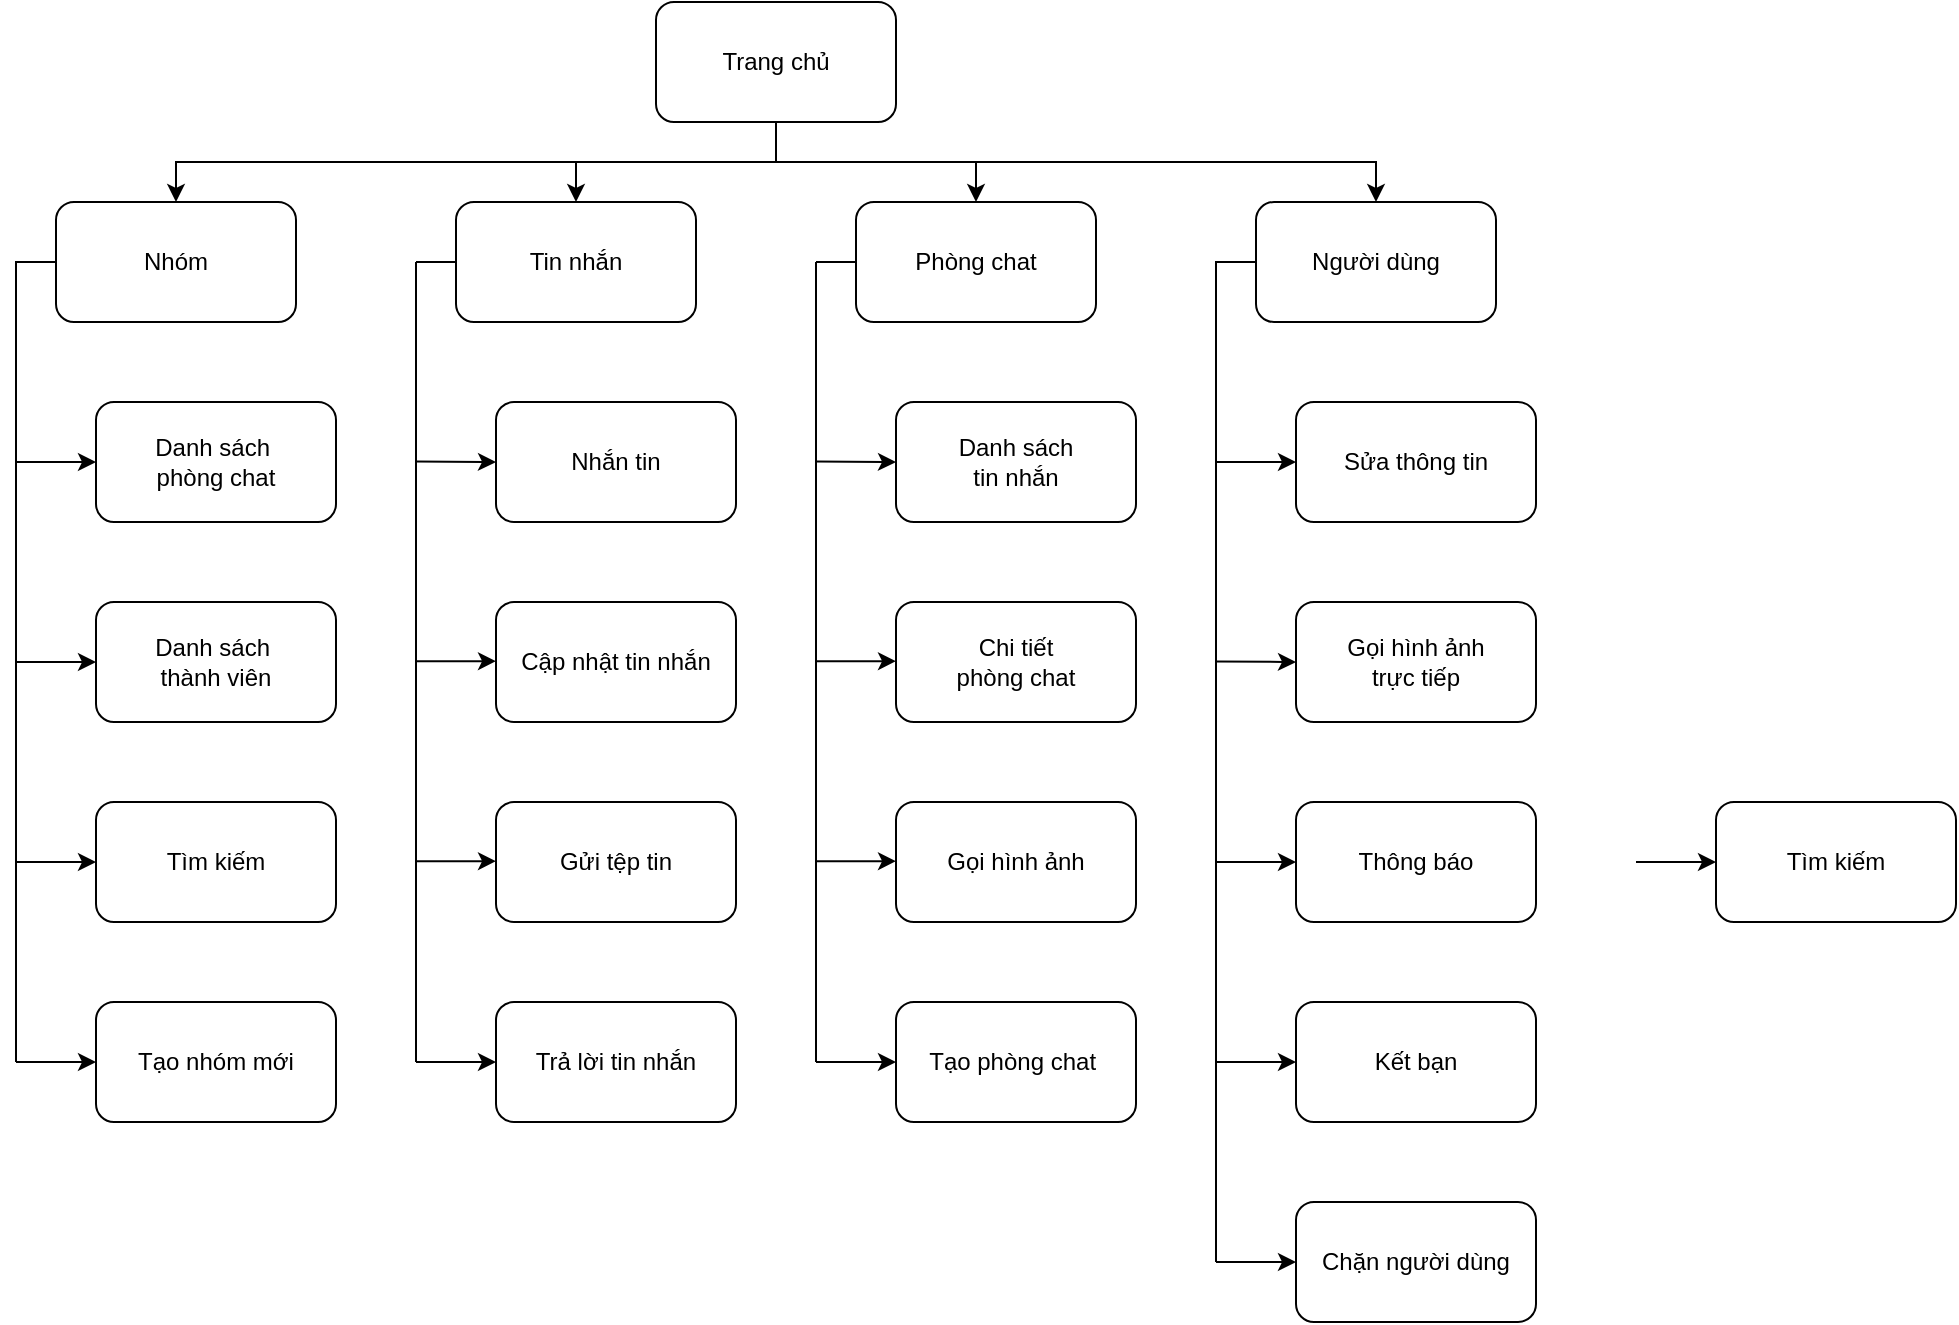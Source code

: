 <mxfile version="24.4.13" type="github">
  <diagram name="Page-1" id="QAyeYL_2XTEEAl_Yq65o">
    <mxGraphModel dx="2046" dy="618" grid="1" gridSize="10" guides="1" tooltips="1" connect="1" arrows="1" fold="1" page="1" pageScale="1" pageWidth="850" pageHeight="1100" math="0" shadow="0">
      <root>
        <mxCell id="0" />
        <mxCell id="1" parent="0" />
        <mxCell id="ZNNkebnjid4M2mQt33GQ-3" value="" style="edgeStyle=orthogonalEdgeStyle;rounded=0;orthogonalLoop=1;jettySize=auto;html=1;exitX=0.5;exitY=1;exitDx=0;exitDy=0;" edge="1" parent="1" source="ZNNkebnjid4M2mQt33GQ-1" target="ZNNkebnjid4M2mQt33GQ-2">
          <mxGeometry relative="1" as="geometry">
            <mxPoint x="175" y="180" as="sourcePoint" />
          </mxGeometry>
        </mxCell>
        <mxCell id="ZNNkebnjid4M2mQt33GQ-11" value="" style="edgeStyle=orthogonalEdgeStyle;rounded=0;orthogonalLoop=1;jettySize=auto;html=1;" edge="1" parent="1" source="ZNNkebnjid4M2mQt33GQ-1" target="ZNNkebnjid4M2mQt33GQ-10">
          <mxGeometry relative="1" as="geometry" />
        </mxCell>
        <mxCell id="ZNNkebnjid4M2mQt33GQ-13" value="" style="edgeStyle=orthogonalEdgeStyle;rounded=0;orthogonalLoop=1;jettySize=auto;html=1;exitX=0.5;exitY=1;exitDx=0;exitDy=0;" edge="1" parent="1" source="ZNNkebnjid4M2mQt33GQ-1" target="ZNNkebnjid4M2mQt33GQ-12">
          <mxGeometry relative="1" as="geometry">
            <mxPoint x="60" y="110" as="sourcePoint" />
          </mxGeometry>
        </mxCell>
        <mxCell id="ZNNkebnjid4M2mQt33GQ-65" style="edgeStyle=orthogonalEdgeStyle;rounded=0;orthogonalLoop=1;jettySize=auto;html=1;" edge="1" parent="1" source="ZNNkebnjid4M2mQt33GQ-1" target="ZNNkebnjid4M2mQt33GQ-54">
          <mxGeometry relative="1" as="geometry" />
        </mxCell>
        <mxCell id="ZNNkebnjid4M2mQt33GQ-1" value="Trang chủ" style="rounded=1;whiteSpace=wrap;html=1;" vertex="1" parent="1">
          <mxGeometry x="120" y="80" width="120" height="60" as="geometry" />
        </mxCell>
        <mxCell id="ZNNkebnjid4M2mQt33GQ-8" value="" style="edgeStyle=orthogonalEdgeStyle;rounded=0;orthogonalLoop=1;jettySize=auto;html=1;exitX=0;exitY=0.5;exitDx=0;exitDy=0;entryX=0;entryY=0.5;entryDx=0;entryDy=0;" edge="1" parent="1" source="ZNNkebnjid4M2mQt33GQ-2" target="ZNNkebnjid4M2mQt33GQ-7">
          <mxGeometry relative="1" as="geometry" />
        </mxCell>
        <mxCell id="ZNNkebnjid4M2mQt33GQ-2" value="Người dùng" style="rounded=1;whiteSpace=wrap;html=1;" vertex="1" parent="1">
          <mxGeometry x="420" y="180" width="120" height="60" as="geometry" />
        </mxCell>
        <mxCell id="ZNNkebnjid4M2mQt33GQ-7" value="Sửa thông tin" style="whiteSpace=wrap;html=1;rounded=1;" vertex="1" parent="1">
          <mxGeometry x="440" y="280" width="120" height="60" as="geometry" />
        </mxCell>
        <mxCell id="ZNNkebnjid4M2mQt33GQ-10" value="Phòng chat" style="rounded=1;whiteSpace=wrap;html=1;" vertex="1" parent="1">
          <mxGeometry x="220" y="180" width="120" height="60" as="geometry" />
        </mxCell>
        <mxCell id="ZNNkebnjid4M2mQt33GQ-12" value="Nhóm" style="rounded=1;whiteSpace=wrap;html=1;" vertex="1" parent="1">
          <mxGeometry x="-180" y="180" width="120" height="60" as="geometry" />
        </mxCell>
        <mxCell id="ZNNkebnjid4M2mQt33GQ-14" value="" style="edgeStyle=orthogonalEdgeStyle;rounded=0;orthogonalLoop=1;jettySize=auto;html=1;exitX=0;exitY=0.5;exitDx=0;exitDy=0;entryX=0;entryY=0.5;entryDx=0;entryDy=0;" edge="1" parent="1" target="ZNNkebnjid4M2mQt33GQ-15" source="ZNNkebnjid4M2mQt33GQ-12">
          <mxGeometry relative="1" as="geometry">
            <mxPoint x="-210" y="220" as="sourcePoint" />
          </mxGeometry>
        </mxCell>
        <mxCell id="ZNNkebnjid4M2mQt33GQ-15" value="Danh sách&amp;nbsp;&lt;div&gt;phòng chat&lt;/div&gt;" style="whiteSpace=wrap;html=1;rounded=1;" vertex="1" parent="1">
          <mxGeometry x="-160" y="280" width="120" height="60" as="geometry" />
        </mxCell>
        <mxCell id="ZNNkebnjid4M2mQt33GQ-16" value="" style="edgeStyle=orthogonalEdgeStyle;rounded=0;orthogonalLoop=1;jettySize=auto;html=1;entryX=0;entryY=0.5;entryDx=0;entryDy=0;" edge="1" parent="1" target="ZNNkebnjid4M2mQt33GQ-17" source="ZNNkebnjid4M2mQt33GQ-12">
          <mxGeometry relative="1" as="geometry">
            <mxPoint x="-180" y="290" as="sourcePoint" />
            <Array as="points">
              <mxPoint x="-200" y="210" />
              <mxPoint x="-200" y="410" />
            </Array>
          </mxGeometry>
        </mxCell>
        <mxCell id="ZNNkebnjid4M2mQt33GQ-17" value="Danh sách&amp;nbsp;&lt;div&gt;thành viên&lt;/div&gt;" style="whiteSpace=wrap;html=1;rounded=1;" vertex="1" parent="1">
          <mxGeometry x="-160" y="380" width="120" height="60" as="geometry" />
        </mxCell>
        <mxCell id="ZNNkebnjid4M2mQt33GQ-19" value="Danh sách&lt;div&gt;tin nhắn&lt;/div&gt;" style="whiteSpace=wrap;html=1;rounded=1;" vertex="1" parent="1">
          <mxGeometry x="240" y="280" width="120" height="60" as="geometry" />
        </mxCell>
        <mxCell id="ZNNkebnjid4M2mQt33GQ-21" value="Chi tiết&lt;div&gt;phòng chat&lt;/div&gt;" style="whiteSpace=wrap;html=1;rounded=1;" vertex="1" parent="1">
          <mxGeometry x="240" y="380" width="120" height="60" as="geometry" />
        </mxCell>
        <mxCell id="ZNNkebnjid4M2mQt33GQ-23" value="Gọi hình ảnh" style="whiteSpace=wrap;html=1;rounded=1;" vertex="1" parent="1">
          <mxGeometry x="240" y="480" width="120" height="60" as="geometry" />
        </mxCell>
        <mxCell id="ZNNkebnjid4M2mQt33GQ-27" value="" style="endArrow=none;html=1;rounded=0;" edge="1" parent="1">
          <mxGeometry width="50" height="50" relative="1" as="geometry">
            <mxPoint x="400" y="710" as="sourcePoint" />
            <mxPoint x="400" y="210" as="targetPoint" />
          </mxGeometry>
        </mxCell>
        <mxCell id="ZNNkebnjid4M2mQt33GQ-28" value="" style="endArrow=classic;html=1;rounded=0;entryX=0;entryY=0.5;entryDx=0;entryDy=0;" edge="1" parent="1" target="ZNNkebnjid4M2mQt33GQ-29">
          <mxGeometry width="50" height="50" relative="1" as="geometry">
            <mxPoint x="400" y="409.76" as="sourcePoint" />
            <mxPoint x="420" y="409.76" as="targetPoint" />
          </mxGeometry>
        </mxCell>
        <mxCell id="ZNNkebnjid4M2mQt33GQ-29" value="Gọi hình ảnh&lt;div&gt;trực tiếp&lt;/div&gt;" style="whiteSpace=wrap;html=1;rounded=1;" vertex="1" parent="1">
          <mxGeometry x="440" y="380" width="120" height="60" as="geometry" />
        </mxCell>
        <mxCell id="ZNNkebnjid4M2mQt33GQ-30" value="" style="endArrow=classic;html=1;rounded=0;entryX=0;entryY=0.5;entryDx=0;entryDy=0;" edge="1" parent="1">
          <mxGeometry width="50" height="50" relative="1" as="geometry">
            <mxPoint x="200" y="309.76" as="sourcePoint" />
            <mxPoint x="240" y="310" as="targetPoint" />
          </mxGeometry>
        </mxCell>
        <mxCell id="ZNNkebnjid4M2mQt33GQ-31" value="" style="endArrow=none;html=1;rounded=0;" edge="1" parent="1">
          <mxGeometry width="50" height="50" relative="1" as="geometry">
            <mxPoint x="200" y="610" as="sourcePoint" />
            <mxPoint x="200" y="210" as="targetPoint" />
          </mxGeometry>
        </mxCell>
        <mxCell id="ZNNkebnjid4M2mQt33GQ-32" value="" style="endArrow=classic;html=1;rounded=0;" edge="1" parent="1">
          <mxGeometry width="50" height="50" relative="1" as="geometry">
            <mxPoint x="200" y="509.58" as="sourcePoint" />
            <mxPoint x="240" y="509.58" as="targetPoint" />
          </mxGeometry>
        </mxCell>
        <mxCell id="ZNNkebnjid4M2mQt33GQ-33" value="" style="endArrow=none;html=1;rounded=0;entryX=0;entryY=0.5;entryDx=0;entryDy=0;" edge="1" parent="1" target="ZNNkebnjid4M2mQt33GQ-10">
          <mxGeometry width="50" height="50" relative="1" as="geometry">
            <mxPoint x="200" y="210" as="sourcePoint" />
            <mxPoint x="100" y="320" as="targetPoint" />
          </mxGeometry>
        </mxCell>
        <mxCell id="ZNNkebnjid4M2mQt33GQ-35" value="" style="endArrow=classic;html=1;rounded=0;" edge="1" parent="1">
          <mxGeometry width="50" height="50" relative="1" as="geometry">
            <mxPoint x="200" y="409.58" as="sourcePoint" />
            <mxPoint x="240" y="409.58" as="targetPoint" />
          </mxGeometry>
        </mxCell>
        <mxCell id="ZNNkebnjid4M2mQt33GQ-39" value="" style="endArrow=none;html=1;rounded=0;" edge="1" parent="1">
          <mxGeometry width="50" height="50" relative="1" as="geometry">
            <mxPoint x="-200" y="610" as="sourcePoint" />
            <mxPoint x="-200" y="210" as="targetPoint" />
          </mxGeometry>
        </mxCell>
        <mxCell id="ZNNkebnjid4M2mQt33GQ-40" value="" style="endArrow=classic;html=1;rounded=0;" edge="1" parent="1">
          <mxGeometry width="50" height="50" relative="1" as="geometry">
            <mxPoint x="-200" y="510" as="sourcePoint" />
            <mxPoint x="-160" y="510" as="targetPoint" />
          </mxGeometry>
        </mxCell>
        <mxCell id="ZNNkebnjid4M2mQt33GQ-41" value="Tìm kiếm" style="rounded=1;whiteSpace=wrap;html=1;" vertex="1" parent="1">
          <mxGeometry x="-160" y="480" width="120" height="60" as="geometry" />
        </mxCell>
        <mxCell id="ZNNkebnjid4M2mQt33GQ-42" value="" style="endArrow=classic;html=1;rounded=0;" edge="1" parent="1">
          <mxGeometry width="50" height="50" relative="1" as="geometry">
            <mxPoint x="400" y="510" as="sourcePoint" />
            <mxPoint x="440" y="510" as="targetPoint" />
          </mxGeometry>
        </mxCell>
        <mxCell id="ZNNkebnjid4M2mQt33GQ-43" value="Thông báo" style="rounded=1;whiteSpace=wrap;html=1;" vertex="1" parent="1">
          <mxGeometry x="440" y="480" width="120" height="60" as="geometry" />
        </mxCell>
        <mxCell id="ZNNkebnjid4M2mQt33GQ-44" value="" style="endArrow=classic;html=1;rounded=0;" edge="1" parent="1">
          <mxGeometry width="50" height="50" relative="1" as="geometry">
            <mxPoint x="400" y="610" as="sourcePoint" />
            <mxPoint x="440" y="610" as="targetPoint" />
          </mxGeometry>
        </mxCell>
        <mxCell id="ZNNkebnjid4M2mQt33GQ-45" value="Kết bạn" style="rounded=1;whiteSpace=wrap;html=1;" vertex="1" parent="1">
          <mxGeometry x="440" y="580" width="120" height="60" as="geometry" />
        </mxCell>
        <mxCell id="ZNNkebnjid4M2mQt33GQ-46" value="" style="endArrow=classic;html=1;rounded=0;" edge="1" parent="1">
          <mxGeometry width="50" height="50" relative="1" as="geometry">
            <mxPoint x="-200" y="610" as="sourcePoint" />
            <mxPoint x="-160" y="610" as="targetPoint" />
          </mxGeometry>
        </mxCell>
        <mxCell id="ZNNkebnjid4M2mQt33GQ-47" value="Tạo nhóm mới" style="rounded=1;whiteSpace=wrap;html=1;" vertex="1" parent="1">
          <mxGeometry x="-160" y="580" width="120" height="60" as="geometry" />
        </mxCell>
        <mxCell id="ZNNkebnjid4M2mQt33GQ-48" value="" style="endArrow=classic;html=1;rounded=0;" edge="1" parent="1">
          <mxGeometry width="50" height="50" relative="1" as="geometry">
            <mxPoint x="400" y="710" as="sourcePoint" />
            <mxPoint x="440" y="710" as="targetPoint" />
          </mxGeometry>
        </mxCell>
        <mxCell id="ZNNkebnjid4M2mQt33GQ-49" value="Chặn người dùng" style="rounded=1;whiteSpace=wrap;html=1;" vertex="1" parent="1">
          <mxGeometry x="440" y="680" width="120" height="60" as="geometry" />
        </mxCell>
        <mxCell id="ZNNkebnjid4M2mQt33GQ-50" value="" style="endArrow=classic;html=1;rounded=0;" edge="1" parent="1">
          <mxGeometry width="50" height="50" relative="1" as="geometry">
            <mxPoint x="610" y="510" as="sourcePoint" />
            <mxPoint x="650" y="510" as="targetPoint" />
          </mxGeometry>
        </mxCell>
        <mxCell id="ZNNkebnjid4M2mQt33GQ-51" value="Tìm kiếm" style="rounded=1;whiteSpace=wrap;html=1;" vertex="1" parent="1">
          <mxGeometry x="650" y="480" width="120" height="60" as="geometry" />
        </mxCell>
        <mxCell id="ZNNkebnjid4M2mQt33GQ-52" value="" style="endArrow=classic;html=1;rounded=0;" edge="1" parent="1">
          <mxGeometry width="50" height="50" relative="1" as="geometry">
            <mxPoint x="200" y="610" as="sourcePoint" />
            <mxPoint x="240" y="610" as="targetPoint" />
          </mxGeometry>
        </mxCell>
        <mxCell id="ZNNkebnjid4M2mQt33GQ-53" value="Tạo phòng chat&amp;nbsp;" style="rounded=1;whiteSpace=wrap;html=1;" vertex="1" parent="1">
          <mxGeometry x="240" y="580" width="120" height="60" as="geometry" />
        </mxCell>
        <mxCell id="ZNNkebnjid4M2mQt33GQ-54" value="Tin nhắn" style="rounded=1;whiteSpace=wrap;html=1;" vertex="1" parent="1">
          <mxGeometry x="20" y="180" width="120" height="60" as="geometry" />
        </mxCell>
        <mxCell id="ZNNkebnjid4M2mQt33GQ-55" value="Nhắn tin" style="whiteSpace=wrap;html=1;rounded=1;" vertex="1" parent="1">
          <mxGeometry x="40" y="280" width="120" height="60" as="geometry" />
        </mxCell>
        <mxCell id="ZNNkebnjid4M2mQt33GQ-56" value="Cập nhật tin nhắn" style="whiteSpace=wrap;html=1;rounded=1;" vertex="1" parent="1">
          <mxGeometry x="40" y="380" width="120" height="60" as="geometry" />
        </mxCell>
        <mxCell id="ZNNkebnjid4M2mQt33GQ-57" value="Gửi tệp tin" style="whiteSpace=wrap;html=1;rounded=1;" vertex="1" parent="1">
          <mxGeometry x="40" y="480" width="120" height="60" as="geometry" />
        </mxCell>
        <mxCell id="ZNNkebnjid4M2mQt33GQ-58" value="" style="endArrow=classic;html=1;rounded=0;entryX=0;entryY=0.5;entryDx=0;entryDy=0;" edge="1" parent="1">
          <mxGeometry width="50" height="50" relative="1" as="geometry">
            <mxPoint y="309.76" as="sourcePoint" />
            <mxPoint x="40" y="310" as="targetPoint" />
          </mxGeometry>
        </mxCell>
        <mxCell id="ZNNkebnjid4M2mQt33GQ-59" value="" style="endArrow=none;html=1;rounded=0;" edge="1" parent="1">
          <mxGeometry width="50" height="50" relative="1" as="geometry">
            <mxPoint y="610" as="sourcePoint" />
            <mxPoint y="210" as="targetPoint" />
          </mxGeometry>
        </mxCell>
        <mxCell id="ZNNkebnjid4M2mQt33GQ-60" value="" style="endArrow=classic;html=1;rounded=0;" edge="1" parent="1">
          <mxGeometry width="50" height="50" relative="1" as="geometry">
            <mxPoint y="509.58" as="sourcePoint" />
            <mxPoint x="40" y="509.58" as="targetPoint" />
          </mxGeometry>
        </mxCell>
        <mxCell id="ZNNkebnjid4M2mQt33GQ-61" value="" style="endArrow=none;html=1;rounded=0;entryX=0;entryY=0.5;entryDx=0;entryDy=0;" edge="1" parent="1" target="ZNNkebnjid4M2mQt33GQ-54">
          <mxGeometry width="50" height="50" relative="1" as="geometry">
            <mxPoint y="210" as="sourcePoint" />
            <mxPoint x="-100" y="320" as="targetPoint" />
          </mxGeometry>
        </mxCell>
        <mxCell id="ZNNkebnjid4M2mQt33GQ-62" value="" style="endArrow=classic;html=1;rounded=0;" edge="1" parent="1">
          <mxGeometry width="50" height="50" relative="1" as="geometry">
            <mxPoint y="409.58" as="sourcePoint" />
            <mxPoint x="40" y="409.58" as="targetPoint" />
          </mxGeometry>
        </mxCell>
        <mxCell id="ZNNkebnjid4M2mQt33GQ-63" value="" style="endArrow=classic;html=1;rounded=0;" edge="1" parent="1">
          <mxGeometry width="50" height="50" relative="1" as="geometry">
            <mxPoint y="610" as="sourcePoint" />
            <mxPoint x="40" y="610" as="targetPoint" />
          </mxGeometry>
        </mxCell>
        <mxCell id="ZNNkebnjid4M2mQt33GQ-64" value="Trả lời tin nhắn" style="rounded=1;whiteSpace=wrap;html=1;" vertex="1" parent="1">
          <mxGeometry x="40" y="580" width="120" height="60" as="geometry" />
        </mxCell>
      </root>
    </mxGraphModel>
  </diagram>
</mxfile>
